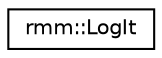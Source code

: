 digraph "Graphical Class Hierarchy"
{
  edge [fontname="Helvetica",fontsize="10",labelfontname="Helvetica",labelfontsize="10"];
  node [fontname="Helvetica",fontsize="10",shape=record];
  rankdir="LR";
  Node0 [label="rmm::LogIt",height=0.2,width=0.4,color="black", fillcolor="white", style="filled",URL="$classrmm_1_1LogIt.html"];
}
